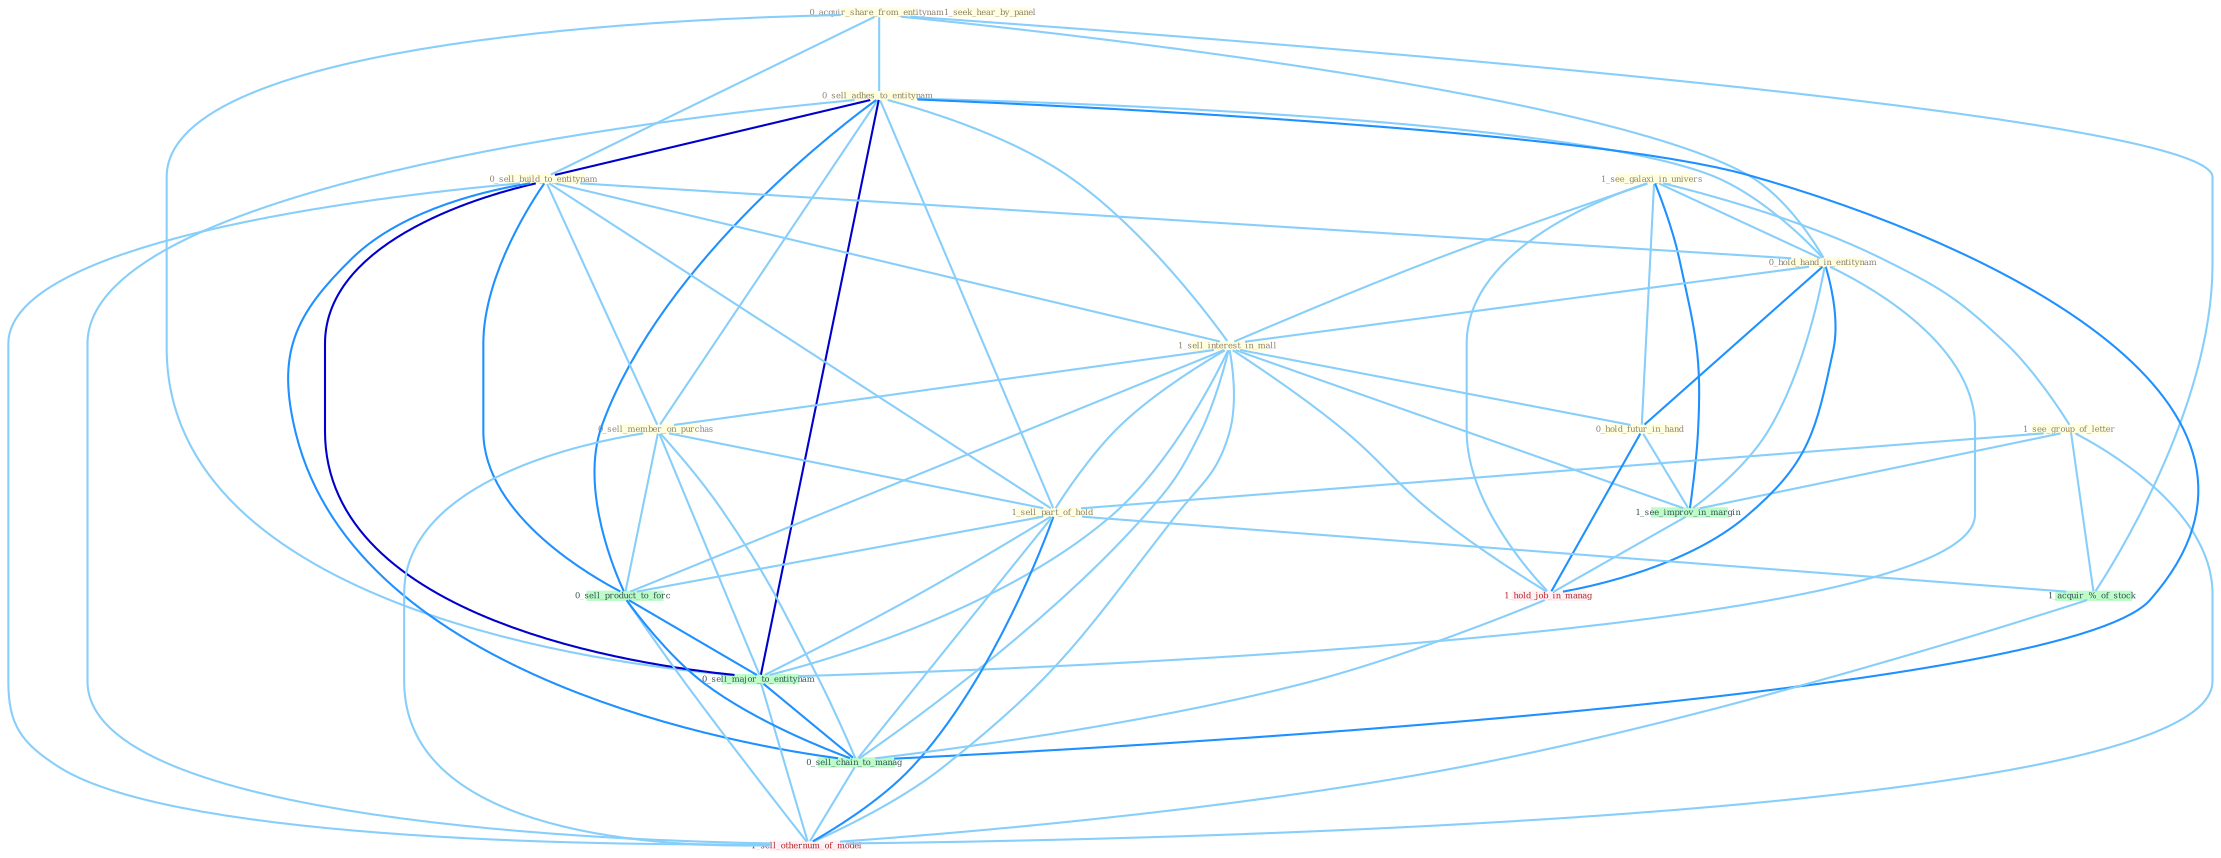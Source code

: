 Graph G{ 
    node
    [shape=polygon,style=filled,width=.5,height=.06,color="#BDFCC9",fixedsize=true,fontsize=4,
    fontcolor="#2f4f4f"];
    {node
    [color="#ffffe0", fontcolor="#8b7d6b"] "1_see_galaxi_in_univers " "1_seek_hear_by_panel " "0_acquir_share_from_entitynam " "1_see_group_of_letter " "0_sell_adhes_to_entitynam " "0_sell_build_to_entitynam " "0_hold_hand_in_entitynam " "1_sell_interest_in_mall " "0_sell_member_on_purchas " "0_hold_futur_in_hand " "1_sell_part_of_hold "}
{node [color="#fff0f5", fontcolor="#b22222"] "1_hold_job_in_manag " "1_sell_othernum_of_model "}
edge [color="#B0E2FF"];

	"1_see_galaxi_in_univers " -- "1_see_group_of_letter " [w="1", color="#87cefa" ];
	"1_see_galaxi_in_univers " -- "0_hold_hand_in_entitynam " [w="1", color="#87cefa" ];
	"1_see_galaxi_in_univers " -- "1_sell_interest_in_mall " [w="1", color="#87cefa" ];
	"1_see_galaxi_in_univers " -- "0_hold_futur_in_hand " [w="1", color="#87cefa" ];
	"1_see_galaxi_in_univers " -- "1_see_improv_in_margin " [w="2", color="#1e90ff" , len=0.8];
	"1_see_galaxi_in_univers " -- "1_hold_job_in_manag " [w="1", color="#87cefa" ];
	"0_acquir_share_from_entitynam " -- "0_sell_adhes_to_entitynam " [w="1", color="#87cefa" ];
	"0_acquir_share_from_entitynam " -- "0_sell_build_to_entitynam " [w="1", color="#87cefa" ];
	"0_acquir_share_from_entitynam " -- "0_hold_hand_in_entitynam " [w="1", color="#87cefa" ];
	"0_acquir_share_from_entitynam " -- "1_acquir_%_of_stock " [w="1", color="#87cefa" ];
	"0_acquir_share_from_entitynam " -- "0_sell_major_to_entitynam " [w="1", color="#87cefa" ];
	"1_see_group_of_letter " -- "1_sell_part_of_hold " [w="1", color="#87cefa" ];
	"1_see_group_of_letter " -- "1_see_improv_in_margin " [w="1", color="#87cefa" ];
	"1_see_group_of_letter " -- "1_acquir_%_of_stock " [w="1", color="#87cefa" ];
	"1_see_group_of_letter " -- "1_sell_othernum_of_model " [w="1", color="#87cefa" ];
	"0_sell_adhes_to_entitynam " -- "0_sell_build_to_entitynam " [w="3", color="#0000cd" , len=0.6];
	"0_sell_adhes_to_entitynam " -- "0_hold_hand_in_entitynam " [w="1", color="#87cefa" ];
	"0_sell_adhes_to_entitynam " -- "1_sell_interest_in_mall " [w="1", color="#87cefa" ];
	"0_sell_adhes_to_entitynam " -- "0_sell_member_on_purchas " [w="1", color="#87cefa" ];
	"0_sell_adhes_to_entitynam " -- "1_sell_part_of_hold " [w="1", color="#87cefa" ];
	"0_sell_adhes_to_entitynam " -- "0_sell_product_to_forc " [w="2", color="#1e90ff" , len=0.8];
	"0_sell_adhes_to_entitynam " -- "0_sell_major_to_entitynam " [w="3", color="#0000cd" , len=0.6];
	"0_sell_adhes_to_entitynam " -- "0_sell_chain_to_manag " [w="2", color="#1e90ff" , len=0.8];
	"0_sell_adhes_to_entitynam " -- "1_sell_othernum_of_model " [w="1", color="#87cefa" ];
	"0_sell_build_to_entitynam " -- "0_hold_hand_in_entitynam " [w="1", color="#87cefa" ];
	"0_sell_build_to_entitynam " -- "1_sell_interest_in_mall " [w="1", color="#87cefa" ];
	"0_sell_build_to_entitynam " -- "0_sell_member_on_purchas " [w="1", color="#87cefa" ];
	"0_sell_build_to_entitynam " -- "1_sell_part_of_hold " [w="1", color="#87cefa" ];
	"0_sell_build_to_entitynam " -- "0_sell_product_to_forc " [w="2", color="#1e90ff" , len=0.8];
	"0_sell_build_to_entitynam " -- "0_sell_major_to_entitynam " [w="3", color="#0000cd" , len=0.6];
	"0_sell_build_to_entitynam " -- "0_sell_chain_to_manag " [w="2", color="#1e90ff" , len=0.8];
	"0_sell_build_to_entitynam " -- "1_sell_othernum_of_model " [w="1", color="#87cefa" ];
	"0_hold_hand_in_entitynam " -- "1_sell_interest_in_mall " [w="1", color="#87cefa" ];
	"0_hold_hand_in_entitynam " -- "0_hold_futur_in_hand " [w="2", color="#1e90ff" , len=0.8];
	"0_hold_hand_in_entitynam " -- "1_see_improv_in_margin " [w="1", color="#87cefa" ];
	"0_hold_hand_in_entitynam " -- "1_hold_job_in_manag " [w="2", color="#1e90ff" , len=0.8];
	"0_hold_hand_in_entitynam " -- "0_sell_major_to_entitynam " [w="1", color="#87cefa" ];
	"1_sell_interest_in_mall " -- "0_sell_member_on_purchas " [w="1", color="#87cefa" ];
	"1_sell_interest_in_mall " -- "0_hold_futur_in_hand " [w="1", color="#87cefa" ];
	"1_sell_interest_in_mall " -- "1_sell_part_of_hold " [w="1", color="#87cefa" ];
	"1_sell_interest_in_mall " -- "1_see_improv_in_margin " [w="1", color="#87cefa" ];
	"1_sell_interest_in_mall " -- "1_hold_job_in_manag " [w="1", color="#87cefa" ];
	"1_sell_interest_in_mall " -- "0_sell_product_to_forc " [w="1", color="#87cefa" ];
	"1_sell_interest_in_mall " -- "0_sell_major_to_entitynam " [w="1", color="#87cefa" ];
	"1_sell_interest_in_mall " -- "0_sell_chain_to_manag " [w="1", color="#87cefa" ];
	"1_sell_interest_in_mall " -- "1_sell_othernum_of_model " [w="1", color="#87cefa" ];
	"0_sell_member_on_purchas " -- "1_sell_part_of_hold " [w="1", color="#87cefa" ];
	"0_sell_member_on_purchas " -- "0_sell_product_to_forc " [w="1", color="#87cefa" ];
	"0_sell_member_on_purchas " -- "0_sell_major_to_entitynam " [w="1", color="#87cefa" ];
	"0_sell_member_on_purchas " -- "0_sell_chain_to_manag " [w="1", color="#87cefa" ];
	"0_sell_member_on_purchas " -- "1_sell_othernum_of_model " [w="1", color="#87cefa" ];
	"0_hold_futur_in_hand " -- "1_see_improv_in_margin " [w="1", color="#87cefa" ];
	"0_hold_futur_in_hand " -- "1_hold_job_in_manag " [w="2", color="#1e90ff" , len=0.8];
	"1_sell_part_of_hold " -- "1_acquir_%_of_stock " [w="1", color="#87cefa" ];
	"1_sell_part_of_hold " -- "0_sell_product_to_forc " [w="1", color="#87cefa" ];
	"1_sell_part_of_hold " -- "0_sell_major_to_entitynam " [w="1", color="#87cefa" ];
	"1_sell_part_of_hold " -- "0_sell_chain_to_manag " [w="1", color="#87cefa" ];
	"1_sell_part_of_hold " -- "1_sell_othernum_of_model " [w="2", color="#1e90ff" , len=0.8];
	"1_see_improv_in_margin " -- "1_hold_job_in_manag " [w="1", color="#87cefa" ];
	"1_acquir_%_of_stock " -- "1_sell_othernum_of_model " [w="1", color="#87cefa" ];
	"1_hold_job_in_manag " -- "0_sell_chain_to_manag " [w="1", color="#87cefa" ];
	"0_sell_product_to_forc " -- "0_sell_major_to_entitynam " [w="2", color="#1e90ff" , len=0.8];
	"0_sell_product_to_forc " -- "0_sell_chain_to_manag " [w="2", color="#1e90ff" , len=0.8];
	"0_sell_product_to_forc " -- "1_sell_othernum_of_model " [w="1", color="#87cefa" ];
	"0_sell_major_to_entitynam " -- "0_sell_chain_to_manag " [w="2", color="#1e90ff" , len=0.8];
	"0_sell_major_to_entitynam " -- "1_sell_othernum_of_model " [w="1", color="#87cefa" ];
	"0_sell_chain_to_manag " -- "1_sell_othernum_of_model " [w="1", color="#87cefa" ];
}